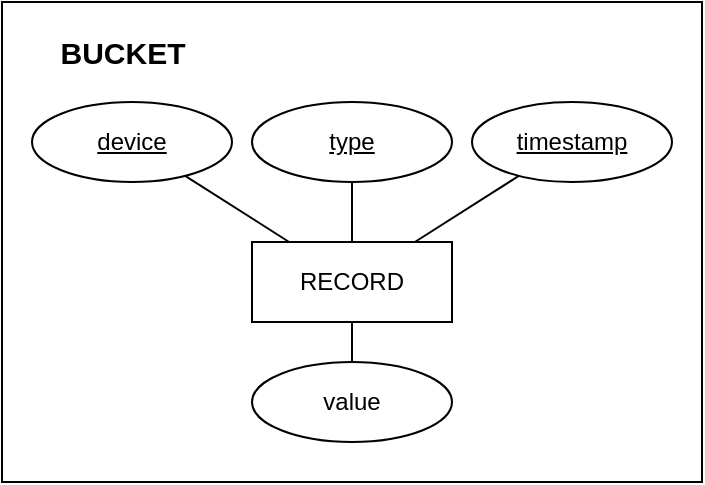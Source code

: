 <mxfile version="21.2.8" type="device">
  <diagram name="Página-1" id="FAokepRN1OK_zgdLjpHe">
    <mxGraphModel dx="875" dy="518" grid="1" gridSize="10" guides="1" tooltips="1" connect="1" arrows="1" fold="1" page="1" pageScale="1" pageWidth="827" pageHeight="1169" math="0" shadow="0">
      <root>
        <mxCell id="0" />
        <mxCell id="1" parent="0" />
        <mxCell id="_cdSH0CqkS83OLuBVVKy-14" value="" style="rounded=0;whiteSpace=wrap;html=1;" vertex="1" parent="1">
          <mxGeometry x="195" y="40" width="350" height="240" as="geometry" />
        </mxCell>
        <mxCell id="_cdSH0CqkS83OLuBVVKy-1" value="RECORD" style="whiteSpace=wrap;html=1;align=center;" vertex="1" parent="1">
          <mxGeometry x="320" y="160" width="100" height="40" as="geometry" />
        </mxCell>
        <mxCell id="_cdSH0CqkS83OLuBVVKy-7" value="" style="endArrow=none;html=1;rounded=0;" edge="1" parent="1" source="_cdSH0CqkS83OLuBVVKy-11" target="_cdSH0CqkS83OLuBVVKy-1">
          <mxGeometry relative="1" as="geometry">
            <mxPoint x="278.116" y="126.539" as="sourcePoint" />
            <mxPoint x="283" y="200" as="targetPoint" />
          </mxGeometry>
        </mxCell>
        <mxCell id="_cdSH0CqkS83OLuBVVKy-8" value="" style="endArrow=none;html=1;rounded=0;" edge="1" parent="1" source="_cdSH0CqkS83OLuBVVKy-12" target="_cdSH0CqkS83OLuBVVKy-1">
          <mxGeometry relative="1" as="geometry">
            <mxPoint x="370" y="130" as="sourcePoint" />
            <mxPoint x="346" y="170" as="targetPoint" />
          </mxGeometry>
        </mxCell>
        <mxCell id="_cdSH0CqkS83OLuBVVKy-9" value="" style="endArrow=none;html=1;rounded=0;" edge="1" parent="1" source="_cdSH0CqkS83OLuBVVKy-21" target="_cdSH0CqkS83OLuBVVKy-1">
          <mxGeometry relative="1" as="geometry">
            <mxPoint x="453.449" y="126.947" as="sourcePoint" />
            <mxPoint x="380" y="170" as="targetPoint" />
          </mxGeometry>
        </mxCell>
        <mxCell id="_cdSH0CqkS83OLuBVVKy-11" value="device" style="ellipse;whiteSpace=wrap;html=1;align=center;fontStyle=4;" vertex="1" parent="1">
          <mxGeometry x="210" y="90" width="100" height="40" as="geometry" />
        </mxCell>
        <mxCell id="_cdSH0CqkS83OLuBVVKy-12" value="type" style="ellipse;whiteSpace=wrap;html=1;align=center;fontStyle=4;" vertex="1" parent="1">
          <mxGeometry x="320" y="90" width="100" height="40" as="geometry" />
        </mxCell>
        <mxCell id="_cdSH0CqkS83OLuBVVKy-16" value="BUCKET" style="text;html=1;align=center;verticalAlign=middle;resizable=0;points=[];autosize=1;strokeColor=none;fillColor=none;fontSize=15;fontStyle=1" vertex="1" parent="1">
          <mxGeometry x="210" y="50" width="90" height="30" as="geometry" />
        </mxCell>
        <mxCell id="_cdSH0CqkS83OLuBVVKy-18" value="value" style="ellipse;whiteSpace=wrap;html=1;align=center;" vertex="1" parent="1">
          <mxGeometry x="320" y="220" width="100" height="40" as="geometry" />
        </mxCell>
        <mxCell id="_cdSH0CqkS83OLuBVVKy-20" value="" style="endArrow=none;html=1;rounded=0;" edge="1" parent="1" source="_cdSH0CqkS83OLuBVVKy-18" target="_cdSH0CqkS83OLuBVVKy-1">
          <mxGeometry relative="1" as="geometry">
            <mxPoint x="463" y="137" as="sourcePoint" />
            <mxPoint x="411" y="170" as="targetPoint" />
          </mxGeometry>
        </mxCell>
        <mxCell id="_cdSH0CqkS83OLuBVVKy-21" value="timestamp" style="ellipse;whiteSpace=wrap;html=1;align=center;fontStyle=4;" vertex="1" parent="1">
          <mxGeometry x="430" y="90" width="100" height="40" as="geometry" />
        </mxCell>
      </root>
    </mxGraphModel>
  </diagram>
</mxfile>
